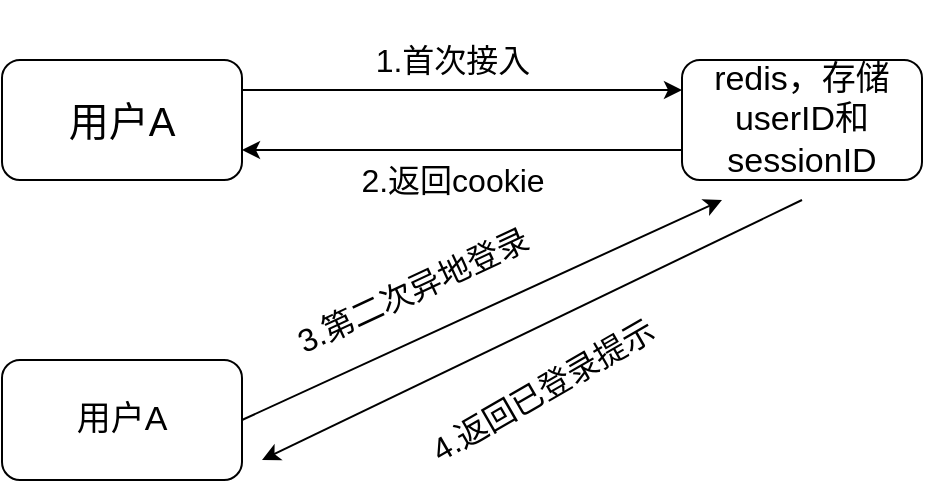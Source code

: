 <mxfile version="20.7.4" type="github">
  <diagram id="2-dO7VfbyfyEfeGcNpEQ" name="第 1 页">
    <mxGraphModel dx="1432" dy="764" grid="1" gridSize="10" guides="1" tooltips="1" connect="1" arrows="1" fold="1" page="1" pageScale="1" pageWidth="827" pageHeight="1169" math="0" shadow="0">
      <root>
        <mxCell id="0" />
        <mxCell id="1" parent="0" />
        <mxCell id="yCLe6JkQpltsXx0FCQLG-12" style="edgeStyle=orthogonalEdgeStyle;rounded=0;orthogonalLoop=1;jettySize=auto;html=1;exitX=1;exitY=0.25;exitDx=0;exitDy=0;entryX=0;entryY=0.25;entryDx=0;entryDy=0;fontSize=18;" edge="1" parent="1" source="yCLe6JkQpltsXx0FCQLG-9" target="yCLe6JkQpltsXx0FCQLG-10">
          <mxGeometry relative="1" as="geometry" />
        </mxCell>
        <mxCell id="yCLe6JkQpltsXx0FCQLG-9" value="&lt;font style=&quot;font-size: 20px;&quot;&gt;用户A&lt;/font&gt;" style="rounded=1;whiteSpace=wrap;html=1;" vertex="1" parent="1">
          <mxGeometry x="270" y="270" width="120" height="60" as="geometry" />
        </mxCell>
        <mxCell id="yCLe6JkQpltsXx0FCQLG-13" style="edgeStyle=orthogonalEdgeStyle;rounded=0;orthogonalLoop=1;jettySize=auto;html=1;exitX=0;exitY=0.75;exitDx=0;exitDy=0;entryX=1;entryY=0.75;entryDx=0;entryDy=0;fontSize=18;" edge="1" parent="1" source="yCLe6JkQpltsXx0FCQLG-10" target="yCLe6JkQpltsXx0FCQLG-9">
          <mxGeometry relative="1" as="geometry" />
        </mxCell>
        <mxCell id="yCLe6JkQpltsXx0FCQLG-10" value="&lt;font style=&quot;font-size: 17px;&quot;&gt;redis，存储userID和sessionID&lt;/font&gt;" style="rounded=1;whiteSpace=wrap;html=1;" vertex="1" parent="1">
          <mxGeometry x="610" y="270" width="120" height="60" as="geometry" />
        </mxCell>
        <mxCell id="yCLe6JkQpltsXx0FCQLG-11" value="&lt;font style=&quot;font-size: 17px;&quot;&gt;用户A&lt;/font&gt;" style="rounded=1;whiteSpace=wrap;html=1;" vertex="1" parent="1">
          <mxGeometry x="270" y="420" width="120" height="60" as="geometry" />
        </mxCell>
        <mxCell id="yCLe6JkQpltsXx0FCQLG-14" value="" style="endArrow=classic;html=1;rounded=0;fontSize=17;exitX=1;exitY=0.5;exitDx=0;exitDy=0;" edge="1" parent="1" source="yCLe6JkQpltsXx0FCQLG-11">
          <mxGeometry width="50" height="50" relative="1" as="geometry">
            <mxPoint x="440" y="500" as="sourcePoint" />
            <mxPoint x="630" y="340" as="targetPoint" />
          </mxGeometry>
        </mxCell>
        <mxCell id="yCLe6JkQpltsXx0FCQLG-17" value="&lt;font style=&quot;font-size: 16px;&quot;&gt;1.首次接入&lt;/font&gt;" style="text;html=1;align=center;verticalAlign=middle;resizable=0;points=[];autosize=1;strokeColor=none;fillColor=none;fontSize=30;" vertex="1" parent="1">
          <mxGeometry x="445" y="240" width="100" height="50" as="geometry" />
        </mxCell>
        <mxCell id="yCLe6JkQpltsXx0FCQLG-18" value="&lt;font style=&quot;font-size: 16px;&quot;&gt;2.返回cookie&lt;/font&gt;" style="text;html=1;align=center;verticalAlign=middle;resizable=0;points=[];autosize=1;strokeColor=none;fillColor=none;fontSize=30;" vertex="1" parent="1">
          <mxGeometry x="435" y="300" width="120" height="50" as="geometry" />
        </mxCell>
        <mxCell id="yCLe6JkQpltsXx0FCQLG-19" value="3.第二次异地登录" style="text;html=1;align=center;verticalAlign=middle;resizable=0;points=[];autosize=1;strokeColor=none;fillColor=none;fontSize=16;rotation=-25;" vertex="1" parent="1">
          <mxGeometry x="400" y="370" width="150" height="30" as="geometry" />
        </mxCell>
        <mxCell id="yCLe6JkQpltsXx0FCQLG-20" value="" style="endArrow=classic;html=1;rounded=0;fontSize=16;" edge="1" parent="1">
          <mxGeometry width="50" height="50" relative="1" as="geometry">
            <mxPoint x="670" y="340" as="sourcePoint" />
            <mxPoint x="400" y="470" as="targetPoint" />
          </mxGeometry>
        </mxCell>
        <mxCell id="yCLe6JkQpltsXx0FCQLG-21" value="4.返回已登录提示" style="text;html=1;align=center;verticalAlign=middle;resizable=0;points=[];autosize=1;strokeColor=none;fillColor=none;fontSize=16;rotation=-30;" vertex="1" parent="1">
          <mxGeometry x="465" y="420" width="150" height="30" as="geometry" />
        </mxCell>
      </root>
    </mxGraphModel>
  </diagram>
</mxfile>
